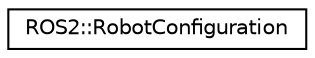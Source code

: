 digraph "Graphical Class Hierarchy"
{
 // LATEX_PDF_SIZE
  edge [fontname="Helvetica",fontsize="10",labelfontname="Helvetica",labelfontsize="10"];
  node [fontname="Helvetica",fontsize="10",shape=record];
  rankdir="LR";
  Node0 [label="ROS2::RobotConfiguration",height=0.2,width=0.4,color="black", fillcolor="white", style="filled",URL="$struct_r_o_s2_1_1_robot_configuration.html",tooltip=" "];
}
